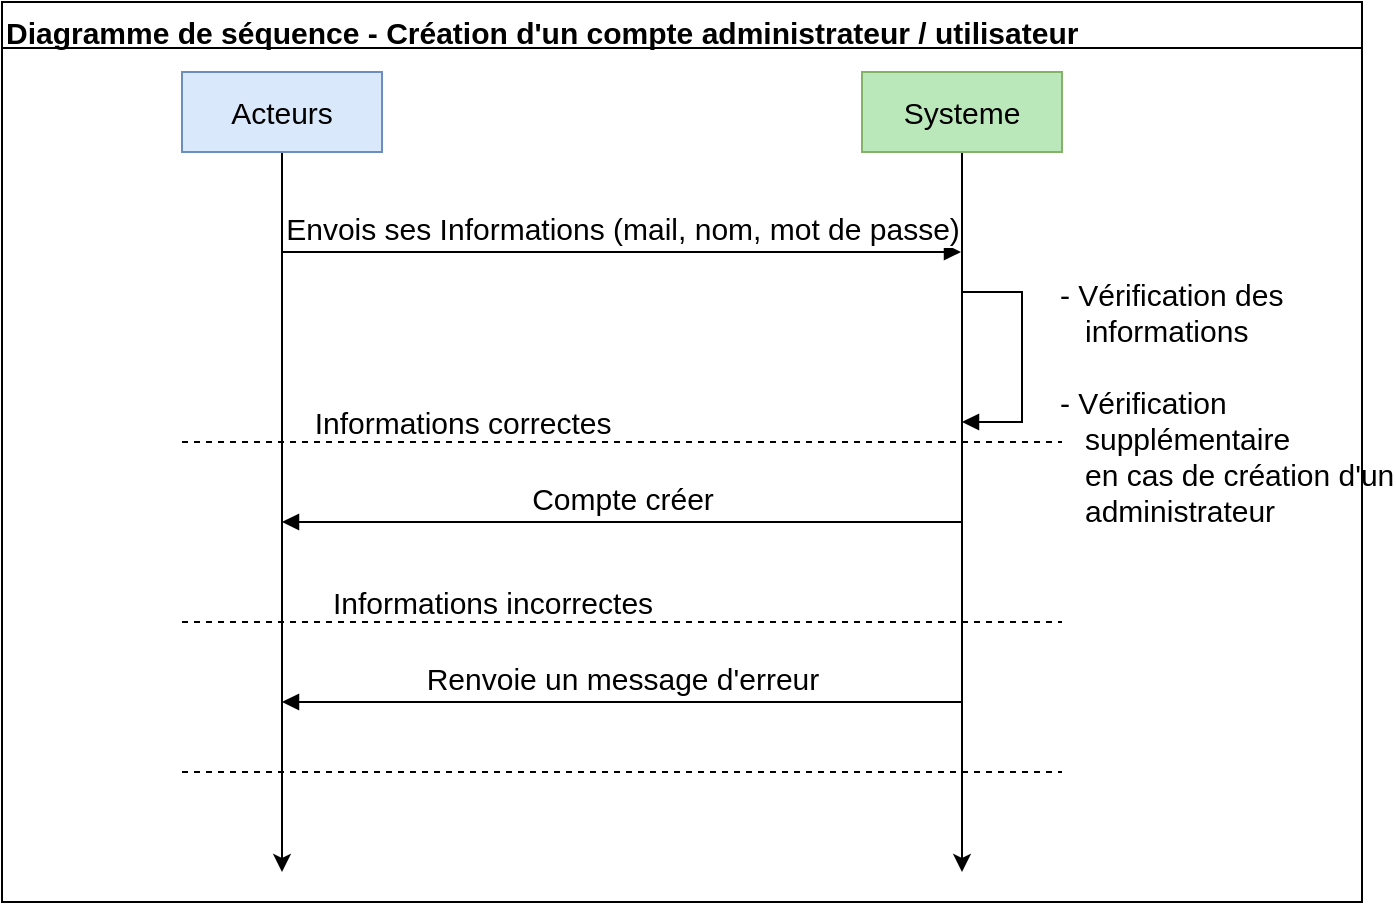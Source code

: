 <mxfile version="15.8.3" type="device"><diagram id="ehqDJ8EhnzG57GSSyQ16" name="Page-1"><mxGraphModel dx="519" dy="796" grid="1" gridSize="10" guides="1" tooltips="1" connect="1" arrows="1" fold="1" page="1" pageScale="1" pageWidth="850" pageHeight="1100" math="0" shadow="0"><root><mxCell id="0"/><mxCell id="1" parent="0"/><mxCell id="-2VmNVi7tn6QsRxCXmfg-78" value="" style="group;fontSize=15;" vertex="1" connectable="0" parent="1"><mxGeometry x="935" y="80" width="680" height="450" as="geometry"/></mxCell><mxCell id="-2VmNVi7tn6QsRxCXmfg-79" value="Envois ses Informations (mail, nom, mot de passe) " style="html=1;verticalAlign=bottom;endArrow=block;fontSize=15;shadow=0;rounded=0;" edge="1" parent="-2VmNVi7tn6QsRxCXmfg-78"><mxGeometry x="90" y="45" width="80" as="geometry"><mxPoint x="140" y="125" as="sourcePoint"/><mxPoint x="479.5" y="125" as="targetPoint"/></mxGeometry></mxCell><mxCell id="-2VmNVi7tn6QsRxCXmfg-80" style="edgeStyle=orthogonalEdgeStyle;orthogonalLoop=1;jettySize=auto;html=1;shadow=0;fontSize=15;rounded=0;" edge="1" parent="-2VmNVi7tn6QsRxCXmfg-78" source="-2VmNVi7tn6QsRxCXmfg-81"><mxGeometry relative="1" as="geometry"><mxPoint x="140" y="435" as="targetPoint"/></mxGeometry></mxCell><mxCell id="-2VmNVi7tn6QsRxCXmfg-81" value="Acteurs" style="whiteSpace=wrap;html=1;shadow=0;fontSize=15;fillColor=#dae8fc;strokeColor=#6c8ebf;rounded=0;" vertex="1" parent="-2VmNVi7tn6QsRxCXmfg-78"><mxGeometry x="90" y="35" width="100" height="40" as="geometry"/></mxCell><mxCell id="-2VmNVi7tn6QsRxCXmfg-82" value="- Vérification des &lt;br&gt;&lt;div&gt;&amp;nbsp;&amp;nbsp; informations &lt;br&gt;&lt;/div&gt;&lt;div&gt;&lt;br&gt;&lt;/div&gt;&lt;div style=&quot;font-size: 15px&quot;&gt;- Vérification &lt;br&gt;&lt;/div&gt;&lt;div style=&quot;font-size: 15px&quot;&gt;&amp;nbsp;&amp;nbsp; supplémentaire &lt;br style=&quot;font-size: 15px&quot;&gt;&lt;/div&gt;&lt;div style=&quot;font-size: 15px&quot;&gt;&amp;nbsp;&amp;nbsp; en cas de création d'un &lt;br style=&quot;font-size: 15px&quot;&gt;&lt;/div&gt;&amp;nbsp;&amp;nbsp; administrateur" style="edgeStyle=orthogonalEdgeStyle;html=1;align=left;spacingLeft=2;endArrow=block;fontSize=15;shadow=0;rounded=0;" edge="1" parent="-2VmNVi7tn6QsRxCXmfg-78"><mxGeometry x="0.36" y="15" relative="1" as="geometry"><mxPoint x="480" y="145.0" as="sourcePoint"/><Array as="points"><mxPoint x="510" y="145"/><mxPoint x="510" y="210"/><mxPoint x="480" y="210"/></Array><mxPoint x="480" y="210" as="targetPoint"/><mxPoint as="offset"/></mxGeometry></mxCell><mxCell id="-2VmNVi7tn6QsRxCXmfg-83" style="edgeStyle=orthogonalEdgeStyle;orthogonalLoop=1;jettySize=auto;html=1;shadow=0;fontSize=15;rounded=0;" edge="1" parent="-2VmNVi7tn6QsRxCXmfg-78" source="-2VmNVi7tn6QsRxCXmfg-84"><mxGeometry relative="1" as="geometry"><mxPoint x="480" y="435" as="targetPoint"/></mxGeometry></mxCell><mxCell id="-2VmNVi7tn6QsRxCXmfg-84" value="Systeme" style="whiteSpace=wrap;html=1;shadow=0;fontSize=15;fillColor=#BBE8BA;strokeColor=#82b366;rounded=0;" vertex="1" parent="-2VmNVi7tn6QsRxCXmfg-78"><mxGeometry x="430" y="35" width="100" height="40" as="geometry"/></mxCell><mxCell id="-2VmNVi7tn6QsRxCXmfg-85" value="" style="endArrow=none;dashed=1;html=1;shadow=0;fontSize=15;rounded=0;" edge="1" parent="-2VmNVi7tn6QsRxCXmfg-78"><mxGeometry x="90" y="365" width="50" height="50" as="geometry"><mxPoint x="90" y="385" as="sourcePoint"/><mxPoint x="530" y="385" as="targetPoint"/></mxGeometry></mxCell><mxCell id="-2VmNVi7tn6QsRxCXmfg-86" value="Diagramme de séquence - Création d'un compte administrateur / utilisateur" style="swimlane;pointerEvents=0;verticalAlign=top;startSize=23;align=left;rounded=0;fontSize=15;" vertex="1" parent="-2VmNVi7tn6QsRxCXmfg-78"><mxGeometry width="680" height="450" as="geometry"/></mxCell><mxCell id="-2VmNVi7tn6QsRxCXmfg-87" value="" style="group;rounded=0;fontSize=15;" vertex="1" connectable="0" parent="-2VmNVi7tn6QsRxCXmfg-86"><mxGeometry x="90" y="200" width="440" height="20" as="geometry"/></mxCell><mxCell id="-2VmNVi7tn6QsRxCXmfg-88" value="" style="endArrow=none;dashed=1;html=1;shadow=0;fontSize=15;rounded=0;" edge="1" parent="-2VmNVi7tn6QsRxCXmfg-87"><mxGeometry width="50" height="50" relative="1" as="geometry"><mxPoint y="20" as="sourcePoint"/><mxPoint x="440" y="20" as="targetPoint"/></mxGeometry></mxCell><mxCell id="-2VmNVi7tn6QsRxCXmfg-89" value="Informations correctes" style="text;html=1;align=center;verticalAlign=middle;resizable=0;points=[];autosize=1;strokeColor=none;fillColor=none;fontSize=15;rounded=0;" vertex="1" parent="-2VmNVi7tn6QsRxCXmfg-87"><mxGeometry x="65" width="150" height="20" as="geometry"/></mxCell><mxCell id="-2VmNVi7tn6QsRxCXmfg-90" value="Compte créer" style="html=1;verticalAlign=bottom;endArrow=block;shadow=0;fontSize=15;rounded=0;" edge="1" parent="-2VmNVi7tn6QsRxCXmfg-86"><mxGeometry width="80" relative="1" as="geometry"><mxPoint x="480" y="260" as="sourcePoint"/><mxPoint x="140" y="260" as="targetPoint"/></mxGeometry></mxCell><mxCell id="-2VmNVi7tn6QsRxCXmfg-91" value="" style="endArrow=none;dashed=1;html=1;shadow=0;fontSize=15;rounded=0;" edge="1" parent="-2VmNVi7tn6QsRxCXmfg-86"><mxGeometry x="90" y="290" width="50" height="50" as="geometry"><mxPoint x="90" y="310" as="sourcePoint"/><mxPoint x="530" y="310" as="targetPoint"/></mxGeometry></mxCell><mxCell id="-2VmNVi7tn6QsRxCXmfg-92" value="Informations incorrectes" style="text;html=1;align=center;verticalAlign=middle;resizable=0;points=[];autosize=1;strokeColor=none;fillColor=none;fontSize=15;rounded=0;" vertex="1" parent="-2VmNVi7tn6QsRxCXmfg-86"><mxGeometry x="165" y="290" width="160" height="20" as="geometry"/></mxCell><mxCell id="-2VmNVi7tn6QsRxCXmfg-93" value="Renvoie un message d'erreur" style="html=1;verticalAlign=bottom;endArrow=block;shadow=0;fontSize=15;rounded=0;" edge="1" parent="-2VmNVi7tn6QsRxCXmfg-86"><mxGeometry width="80" relative="1" as="geometry"><mxPoint x="480" y="350" as="sourcePoint"/><mxPoint x="140" y="350" as="targetPoint"/></mxGeometry></mxCell></root></mxGraphModel></diagram></mxfile>